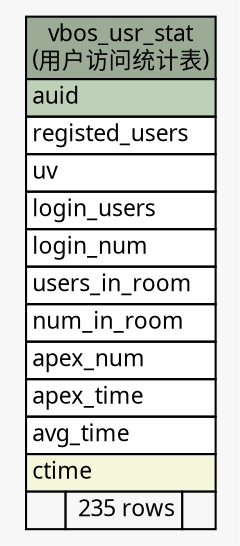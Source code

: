 // dot 2.26.0 on Linux 2.6.32-504.3.3.el6.x86_64
// SchemaSpy rev Unknown
digraph "vbos_usr_stat" {
  graph [
    rankdir="RL"
    bgcolor="#f7f7f7"
    nodesep="0.18"
    ranksep="0.46"
    fontname="Microsoft YaHei"
    fontsize="11"
  ];
  node [
    fontname="Microsoft YaHei"
    fontsize="11"
    shape="plaintext"
  ];
  edge [
    arrowsize="0.8"
  ];
  "vbos_usr_stat" [
    label=<
    <TABLE BORDER="0" CELLBORDER="1" CELLSPACING="0" BGCOLOR="#ffffff">
      <TR><TD COLSPAN="3" BGCOLOR="#9bab96" ALIGN="CENTER">vbos_usr_stat<br/>(用户访问统计表)</TD></TR>
      <TR><TD PORT="auid" COLSPAN="3" BGCOLOR="#bed1b8" ALIGN="LEFT">auid</TD></TR>
      <TR><TD PORT="registed_users" COLSPAN="3" ALIGN="LEFT">registed_users</TD></TR>
      <TR><TD PORT="uv" COLSPAN="3" ALIGN="LEFT">uv</TD></TR>
      <TR><TD PORT="login_users" COLSPAN="3" ALIGN="LEFT">login_users</TD></TR>
      <TR><TD PORT="login_num" COLSPAN="3" ALIGN="LEFT">login_num</TD></TR>
      <TR><TD PORT="users_in_room" COLSPAN="3" ALIGN="LEFT">users_in_room</TD></TR>
      <TR><TD PORT="num_in_room" COLSPAN="3" ALIGN="LEFT">num_in_room</TD></TR>
      <TR><TD PORT="apex_num" COLSPAN="3" ALIGN="LEFT">apex_num</TD></TR>
      <TR><TD PORT="apex_time" COLSPAN="3" ALIGN="LEFT">apex_time</TD></TR>
      <TR><TD PORT="avg_time" COLSPAN="3" ALIGN="LEFT">avg_time</TD></TR>
      <TR><TD PORT="ctime" COLSPAN="3" BGCOLOR="#f4f7da" ALIGN="LEFT">ctime</TD></TR>
      <TR><TD ALIGN="LEFT" BGCOLOR="#f7f7f7">  </TD><TD ALIGN="RIGHT" BGCOLOR="#f7f7f7">235 rows</TD><TD ALIGN="RIGHT" BGCOLOR="#f7f7f7">  </TD></TR>
    </TABLE>>
    URL="tables/vbos_usr_stat.html"
    tooltip="vbos_usr_stat"
  ];
}
